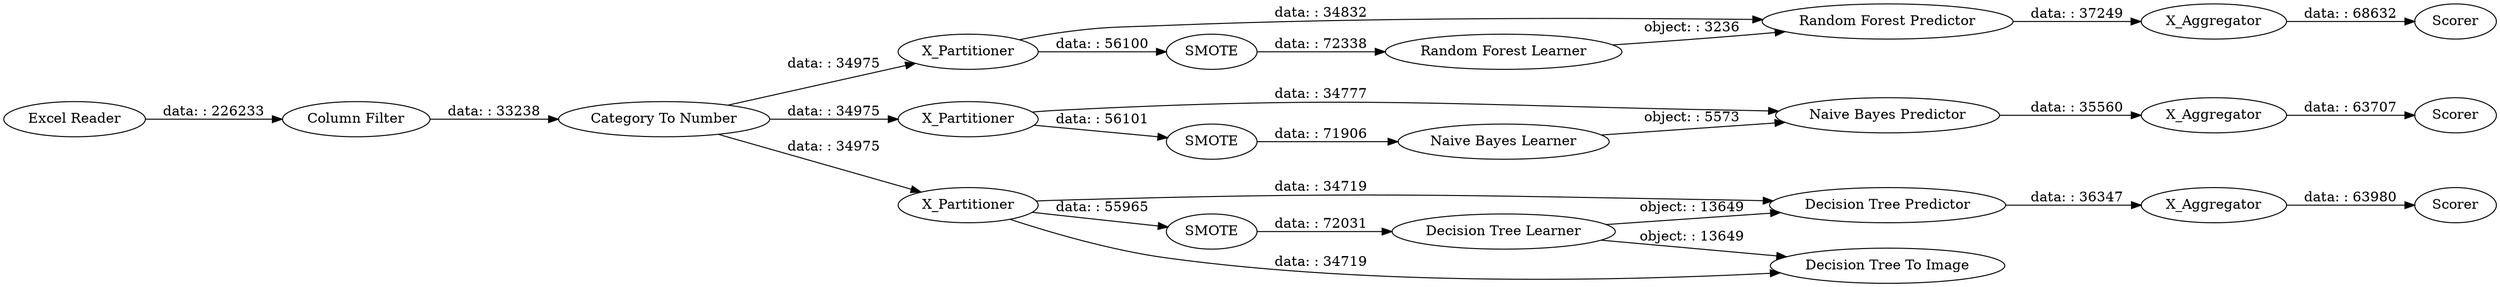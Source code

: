 digraph {
	"-4172516765440195558_35" [label="Random Forest Predictor"]
	"-4172516765440195558_30" [label=SMOTE]
	"-4172516765440195558_8" [label=X_Aggregator]
	"-4172516765440195558_4" [label="Decision Tree Predictor"]
	"-4172516765440195558_1" [label="Excel Reader"]
	"-4172516765440195558_28" [label=Scorer]
	"-4172516765440195558_10" [label="Category To Number"]
	"-4172516765440195558_29" [label=SMOTE]
	"-4172516765440195558_34" [label="Random Forest Learner"]
	"-4172516765440195558_24" [label="Naive Bayes Predictor"]
	"-4172516765440195558_33" [label=X_Partitioner]
	"-4172516765440195558_32" [label=SMOTE]
	"-4172516765440195558_2" [label="Column Filter"]
	"-4172516765440195558_31" [label="Decision Tree To Image"]
	"-4172516765440195558_36" [label=X_Aggregator]
	"-4172516765440195558_37" [label=Scorer]
	"-4172516765440195558_25" [label="Naive Bayes Learner"]
	"-4172516765440195558_9" [label=Scorer]
	"-4172516765440195558_26" [label=X_Partitioner]
	"-4172516765440195558_27" [label=X_Aggregator]
	"-4172516765440195558_5" [label="Decision Tree Learner"]
	"-4172516765440195558_12" [label=X_Partitioner]
	"-4172516765440195558_32" -> "-4172516765440195558_25" [label="data: : 71906"]
	"-4172516765440195558_36" -> "-4172516765440195558_37" [label="data: : 68632"]
	"-4172516765440195558_29" -> "-4172516765440195558_5" [label="data: : 72031"]
	"-4172516765440195558_27" -> "-4172516765440195558_28" [label="data: : 63707"]
	"-4172516765440195558_10" -> "-4172516765440195558_26" [label="data: : 34975"]
	"-4172516765440195558_26" -> "-4172516765440195558_24" [label="data: : 34777"]
	"-4172516765440195558_1" -> "-4172516765440195558_2" [label="data: : 226233"]
	"-4172516765440195558_35" -> "-4172516765440195558_36" [label="data: : 37249"]
	"-4172516765440195558_26" -> "-4172516765440195558_32" [label="data: : 56101"]
	"-4172516765440195558_12" -> "-4172516765440195558_31" [label="data: : 34719"]
	"-4172516765440195558_5" -> "-4172516765440195558_31" [label="object: : 13649"]
	"-4172516765440195558_10" -> "-4172516765440195558_12" [label="data: : 34975"]
	"-4172516765440195558_8" -> "-4172516765440195558_9" [label="data: : 63980"]
	"-4172516765440195558_25" -> "-4172516765440195558_24" [label="object: : 5573"]
	"-4172516765440195558_30" -> "-4172516765440195558_34" [label="data: : 72338"]
	"-4172516765440195558_2" -> "-4172516765440195558_10" [label="data: : 33238"]
	"-4172516765440195558_12" -> "-4172516765440195558_29" [label="data: : 55965"]
	"-4172516765440195558_33" -> "-4172516765440195558_30" [label="data: : 56100"]
	"-4172516765440195558_33" -> "-4172516765440195558_35" [label="data: : 34832"]
	"-4172516765440195558_24" -> "-4172516765440195558_27" [label="data: : 35560"]
	"-4172516765440195558_10" -> "-4172516765440195558_33" [label="data: : 34975"]
	"-4172516765440195558_34" -> "-4172516765440195558_35" [label="object: : 3236"]
	"-4172516765440195558_12" -> "-4172516765440195558_4" [label="data: : 34719"]
	"-4172516765440195558_5" -> "-4172516765440195558_4" [label="object: : 13649"]
	"-4172516765440195558_4" -> "-4172516765440195558_8" [label="data: : 36347"]
	rankdir=LR
}
